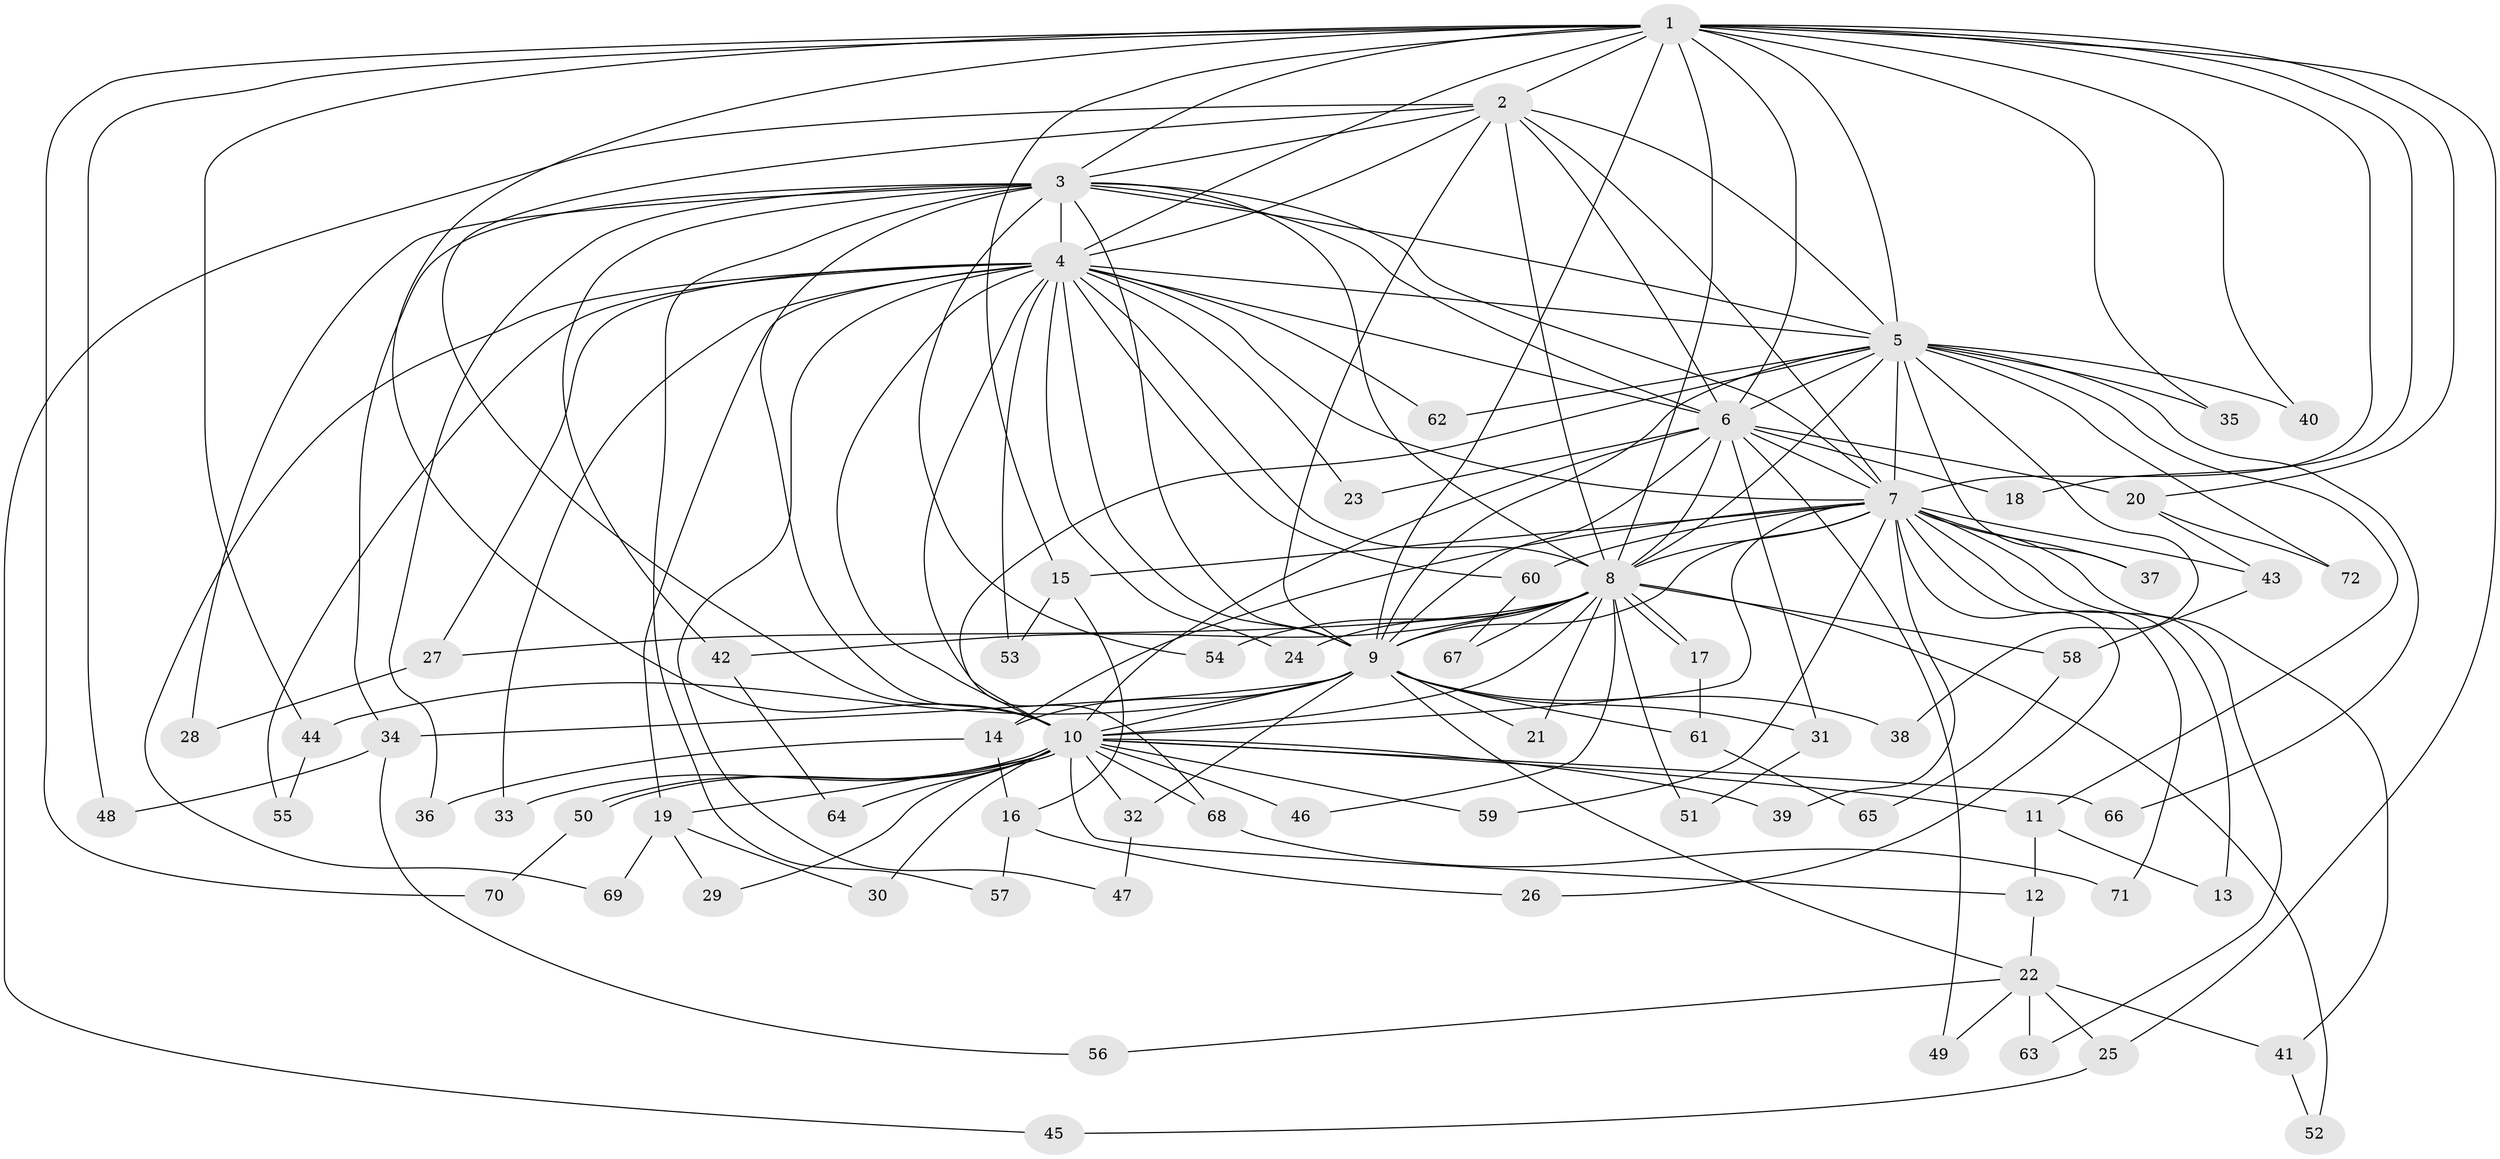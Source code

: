 // coarse degree distribution, {17: 0.018518518518518517, 9: 0.018518518518518517, 14: 0.018518518518518517, 26: 0.018518518518518517, 15: 0.018518518518518517, 12: 0.018518518518518517, 20: 0.037037037037037035, 21: 0.018518518518518517, 4: 0.09259259259259259, 2: 0.5370370370370371, 6: 0.018518518518518517, 7: 0.018518518518518517, 3: 0.16666666666666666}
// Generated by graph-tools (version 1.1) at 2025/51/02/27/25 19:51:48]
// undirected, 72 vertices, 169 edges
graph export_dot {
graph [start="1"]
  node [color=gray90,style=filled];
  1;
  2;
  3;
  4;
  5;
  6;
  7;
  8;
  9;
  10;
  11;
  12;
  13;
  14;
  15;
  16;
  17;
  18;
  19;
  20;
  21;
  22;
  23;
  24;
  25;
  26;
  27;
  28;
  29;
  30;
  31;
  32;
  33;
  34;
  35;
  36;
  37;
  38;
  39;
  40;
  41;
  42;
  43;
  44;
  45;
  46;
  47;
  48;
  49;
  50;
  51;
  52;
  53;
  54;
  55;
  56;
  57;
  58;
  59;
  60;
  61;
  62;
  63;
  64;
  65;
  66;
  67;
  68;
  69;
  70;
  71;
  72;
  1 -- 2;
  1 -- 3;
  1 -- 4;
  1 -- 5;
  1 -- 6;
  1 -- 7;
  1 -- 8;
  1 -- 9;
  1 -- 10;
  1 -- 15;
  1 -- 18;
  1 -- 20;
  1 -- 25;
  1 -- 35;
  1 -- 40;
  1 -- 44;
  1 -- 48;
  1 -- 70;
  2 -- 3;
  2 -- 4;
  2 -- 5;
  2 -- 6;
  2 -- 7;
  2 -- 8;
  2 -- 9;
  2 -- 10;
  2 -- 45;
  3 -- 4;
  3 -- 5;
  3 -- 6;
  3 -- 7;
  3 -- 8;
  3 -- 9;
  3 -- 10;
  3 -- 28;
  3 -- 34;
  3 -- 36;
  3 -- 42;
  3 -- 54;
  3 -- 57;
  4 -- 5;
  4 -- 6;
  4 -- 7;
  4 -- 8;
  4 -- 9;
  4 -- 10;
  4 -- 19;
  4 -- 23;
  4 -- 24;
  4 -- 27;
  4 -- 33;
  4 -- 47;
  4 -- 53;
  4 -- 55;
  4 -- 60;
  4 -- 62;
  4 -- 68;
  4 -- 69;
  5 -- 6;
  5 -- 7;
  5 -- 8;
  5 -- 9;
  5 -- 10;
  5 -- 11;
  5 -- 35;
  5 -- 37;
  5 -- 38;
  5 -- 40;
  5 -- 62;
  5 -- 66;
  5 -- 72;
  6 -- 7;
  6 -- 8;
  6 -- 9;
  6 -- 10;
  6 -- 18;
  6 -- 20;
  6 -- 23;
  6 -- 31;
  6 -- 49;
  7 -- 8;
  7 -- 9;
  7 -- 10;
  7 -- 13;
  7 -- 14;
  7 -- 15;
  7 -- 26;
  7 -- 37;
  7 -- 39;
  7 -- 41;
  7 -- 43;
  7 -- 59;
  7 -- 60;
  7 -- 63;
  7 -- 71;
  8 -- 9;
  8 -- 10;
  8 -- 17;
  8 -- 17;
  8 -- 21;
  8 -- 24;
  8 -- 27;
  8 -- 42;
  8 -- 46;
  8 -- 51;
  8 -- 52;
  8 -- 54;
  8 -- 58;
  8 -- 67;
  9 -- 10;
  9 -- 14;
  9 -- 21;
  9 -- 22;
  9 -- 31;
  9 -- 32;
  9 -- 34;
  9 -- 38;
  9 -- 44;
  9 -- 61;
  10 -- 11;
  10 -- 12;
  10 -- 19;
  10 -- 29;
  10 -- 30;
  10 -- 32;
  10 -- 33;
  10 -- 39;
  10 -- 46;
  10 -- 50;
  10 -- 50;
  10 -- 59;
  10 -- 64;
  10 -- 66;
  10 -- 68;
  11 -- 12;
  11 -- 13;
  12 -- 22;
  14 -- 16;
  14 -- 36;
  15 -- 16;
  15 -- 53;
  16 -- 26;
  16 -- 57;
  17 -- 61;
  19 -- 29;
  19 -- 30;
  19 -- 69;
  20 -- 43;
  20 -- 72;
  22 -- 25;
  22 -- 41;
  22 -- 49;
  22 -- 56;
  22 -- 63;
  25 -- 45;
  27 -- 28;
  31 -- 51;
  32 -- 47;
  34 -- 48;
  34 -- 56;
  41 -- 52;
  42 -- 64;
  43 -- 58;
  44 -- 55;
  50 -- 70;
  58 -- 65;
  60 -- 67;
  61 -- 65;
  68 -- 71;
}
